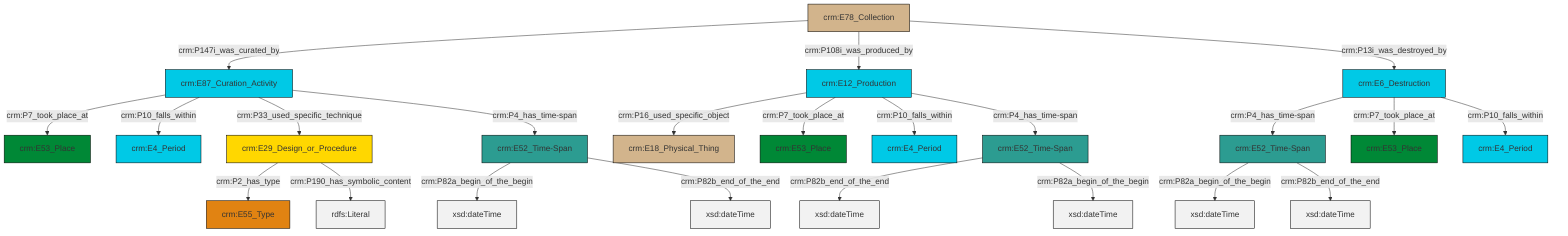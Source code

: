 graph TD
classDef Literal fill:#f2f2f2,stroke:#000000;
classDef CRM_Entity fill:#FFFFFF,stroke:#000000;
classDef Temporal_Entity fill:#00C9E6, stroke:#000000;
classDef Type fill:#E18312, stroke:#000000;
classDef Time-Span fill:#2C9C91, stroke:#000000;
classDef Appellation fill:#FFEB7F, stroke:#000000;
classDef Place fill:#008836, stroke:#000000;
classDef Persistent_Item fill:#B266B2, stroke:#000000;
classDef Conceptual_Object fill:#FFD700, stroke:#000000;
classDef Physical_Thing fill:#D2B48C, stroke:#000000;
classDef Actor fill:#f58aad, stroke:#000000;
classDef PC_Classes fill:#4ce600, stroke:#000000;
classDef Multi fill:#cccccc,stroke:#000000;

2["crm:E52_Time-Span"]:::Time-Span -->|crm:P82a_begin_of_the_begin| 3[xsd:dateTime]:::Literal
0["crm:E87_Curation_Activity"]:::Temporal_Entity -->|crm:P7_took_place_at| 6["crm:E53_Place"]:::Place
7["crm:E78_Collection"]:::Physical_Thing -->|crm:P147i_was_curated_by| 0["crm:E87_Curation_Activity"]:::Temporal_Entity
8["crm:E6_Destruction"]:::Temporal_Entity -->|crm:P4_has_time-span| 9["crm:E52_Time-Span"]:::Time-Span
2["crm:E52_Time-Span"]:::Time-Span -->|crm:P82b_end_of_the_end| 12[xsd:dateTime]:::Literal
18["crm:E52_Time-Span"]:::Time-Span -->|crm:P82b_end_of_the_end| 19[xsd:dateTime]:::Literal
9["crm:E52_Time-Span"]:::Time-Span -->|crm:P82a_begin_of_the_begin| 20[xsd:dateTime]:::Literal
8["crm:E6_Destruction"]:::Temporal_Entity -->|crm:P7_took_place_at| 13["crm:E53_Place"]:::Place
9["crm:E52_Time-Span"]:::Time-Span -->|crm:P82b_end_of_the_end| 22[xsd:dateTime]:::Literal
7["crm:E78_Collection"]:::Physical_Thing -->|crm:P108i_was_produced_by| 16["crm:E12_Production"]:::Temporal_Entity
16["crm:E12_Production"]:::Temporal_Entity -->|crm:P16_used_specific_object| 4["crm:E18_Physical_Thing"]:::Physical_Thing
0["crm:E87_Curation_Activity"]:::Temporal_Entity -->|crm:P10_falls_within| 26["crm:E4_Period"]:::Temporal_Entity
0["crm:E87_Curation_Activity"]:::Temporal_Entity -->|crm:P33_used_specific_technique| 29["crm:E29_Design_or_Procedure"]:::Conceptual_Object
8["crm:E6_Destruction"]:::Temporal_Entity -->|crm:P10_falls_within| 23["crm:E4_Period"]:::Temporal_Entity
18["crm:E52_Time-Span"]:::Time-Span -->|crm:P82a_begin_of_the_begin| 30[xsd:dateTime]:::Literal
7["crm:E78_Collection"]:::Physical_Thing -->|crm:P13i_was_destroyed_by| 8["crm:E6_Destruction"]:::Temporal_Entity
16["crm:E12_Production"]:::Temporal_Entity -->|crm:P7_took_place_at| 34["crm:E53_Place"]:::Place
16["crm:E12_Production"]:::Temporal_Entity -->|crm:P10_falls_within| 31["crm:E4_Period"]:::Temporal_Entity
29["crm:E29_Design_or_Procedure"]:::Conceptual_Object -->|crm:P2_has_type| 10["crm:E55_Type"]:::Type
29["crm:E29_Design_or_Procedure"]:::Conceptual_Object -->|crm:P190_has_symbolic_content| 37[rdfs:Literal]:::Literal
0["crm:E87_Curation_Activity"]:::Temporal_Entity -->|crm:P4_has_time-span| 2["crm:E52_Time-Span"]:::Time-Span
16["crm:E12_Production"]:::Temporal_Entity -->|crm:P4_has_time-span| 18["crm:E52_Time-Span"]:::Time-Span